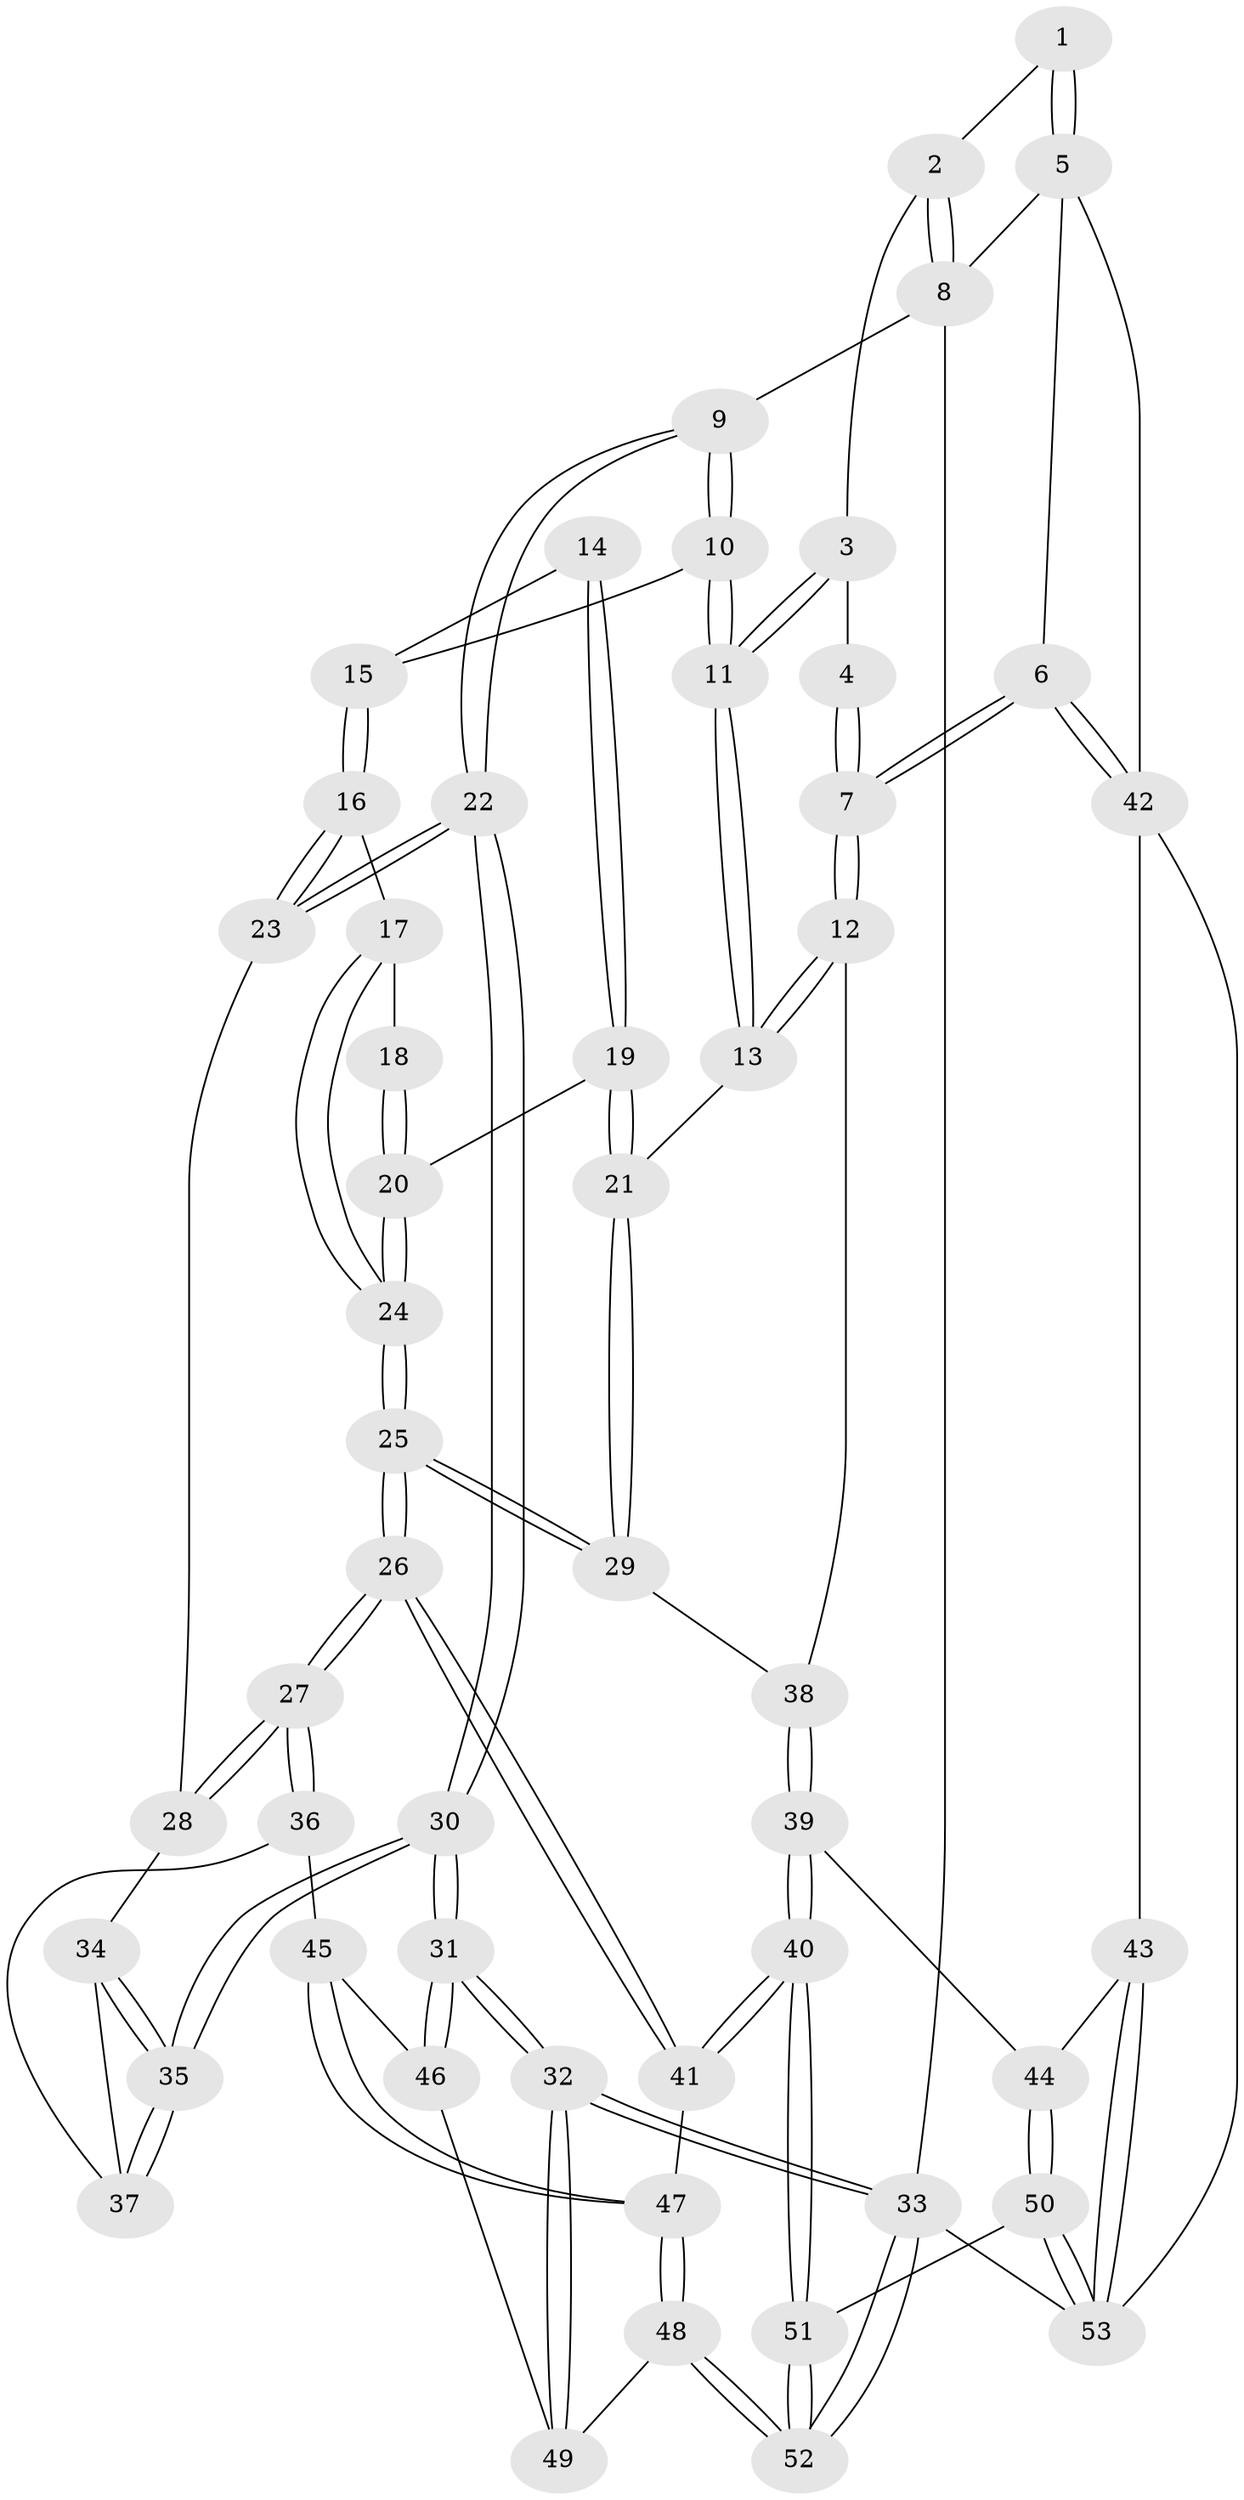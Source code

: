 // Generated by graph-tools (version 1.1) at 2025/27/03/15/25 16:27:57]
// undirected, 53 vertices, 129 edges
graph export_dot {
graph [start="1"]
  node [color=gray90,style=filled];
  1 [pos="+1+0"];
  2 [pos="+0.7759032331377357+0"];
  3 [pos="+0.692885308602418+0.12906328109024173"];
  4 [pos="+0.9087370641524878+0.28667277275645736"];
  5 [pos="+1+0"];
  6 [pos="+1+0.5621157764216564"];
  7 [pos="+1+0.5550628311887127"];
  8 [pos="+0+0"];
  9 [pos="+0+0"];
  10 [pos="+0.6619247339111901+0.16204885269826858"];
  11 [pos="+0.6815452848294021+0.15107588387911558"];
  12 [pos="+0.8877705073675695+0.5326085997828299"];
  13 [pos="+0.7888774973862317+0.46275057738194075"];
  14 [pos="+0.6116472576194454+0.23429548364352115"];
  15 [pos="+0.6481851977420867+0.16999540386595055"];
  16 [pos="+0.1792563422850216+0.23189169258571396"];
  17 [pos="+0.3759447193448661+0.3751640585259872"];
  18 [pos="+0.5336308069249227+0.30856085595906063"];
  19 [pos="+0.5655816729218509+0.43734286907331155"];
  20 [pos="+0.4963484159875816+0.44810102345195746"];
  21 [pos="+0.6707262540014796+0.48289559005160426"];
  22 [pos="+0+0.025613452334655736"];
  23 [pos="+0.14192515081152796+0.22139441822096903"];
  24 [pos="+0.4537497994970493+0.4638527822334051"];
  25 [pos="+0.4362419692414854+0.6657933737085647"];
  26 [pos="+0.4287191698349939+0.6784765958630212"];
  27 [pos="+0.4190944305751222+0.6758633755754891"];
  28 [pos="+0.2058328381426012+0.4520977944907041"];
  29 [pos="+0.56890324116257+0.6071674512180076"];
  30 [pos="+0+0.677643659639268"];
  31 [pos="+0+0.735845237125722"];
  32 [pos="+0+0.8266018699105205"];
  33 [pos="+0+1"];
  34 [pos="+0.18269778317179064+0.5624828366610655"];
  35 [pos="+0+0.670830274269116"];
  36 [pos="+0.2478213283896427+0.6869739072188095"];
  37 [pos="+0.20454367593948558+0.6471046461035658"];
  38 [pos="+0.732178501196694+0.6639987003864334"];
  39 [pos="+0.6743342180182375+0.7827722569480836"];
  40 [pos="+0.5180706001003341+0.838825301337806"];
  41 [pos="+0.4616302061447579+0.7844300417262131"];
  42 [pos="+1+0.7301939074181327"];
  43 [pos="+1+0.7665403124392662"];
  44 [pos="+0.8036561355392905+0.849627989560977"];
  45 [pos="+0.18627309830180605+0.7586272666538016"];
  46 [pos="+0.17793586749277013+0.7640618358087901"];
  47 [pos="+0.31998837522645623+0.8658260779574712"];
  48 [pos="+0.23705667566550412+0.9418166410262225"];
  49 [pos="+0.18557550552722366+0.8784973127411355"];
  50 [pos="+0.6943651850101864+1"];
  51 [pos="+0.579614162668685+1"];
  52 [pos="+0.16549628806838257+1"];
  53 [pos="+0.7325810910871762+1"];
  1 -- 2;
  1 -- 5;
  1 -- 5;
  2 -- 3;
  2 -- 8;
  2 -- 8;
  3 -- 4;
  3 -- 11;
  3 -- 11;
  4 -- 7;
  4 -- 7;
  5 -- 6;
  5 -- 8;
  5 -- 42;
  6 -- 7;
  6 -- 7;
  6 -- 42;
  6 -- 42;
  7 -- 12;
  7 -- 12;
  8 -- 9;
  8 -- 33;
  9 -- 10;
  9 -- 10;
  9 -- 22;
  9 -- 22;
  10 -- 11;
  10 -- 11;
  10 -- 15;
  11 -- 13;
  11 -- 13;
  12 -- 13;
  12 -- 13;
  12 -- 38;
  13 -- 21;
  14 -- 15;
  14 -- 19;
  14 -- 19;
  15 -- 16;
  15 -- 16;
  16 -- 17;
  16 -- 23;
  16 -- 23;
  17 -- 18;
  17 -- 24;
  17 -- 24;
  18 -- 20;
  18 -- 20;
  19 -- 20;
  19 -- 21;
  19 -- 21;
  20 -- 24;
  20 -- 24;
  21 -- 29;
  21 -- 29;
  22 -- 23;
  22 -- 23;
  22 -- 30;
  22 -- 30;
  23 -- 28;
  24 -- 25;
  24 -- 25;
  25 -- 26;
  25 -- 26;
  25 -- 29;
  25 -- 29;
  26 -- 27;
  26 -- 27;
  26 -- 41;
  26 -- 41;
  27 -- 28;
  27 -- 28;
  27 -- 36;
  27 -- 36;
  28 -- 34;
  29 -- 38;
  30 -- 31;
  30 -- 31;
  30 -- 35;
  30 -- 35;
  31 -- 32;
  31 -- 32;
  31 -- 46;
  31 -- 46;
  32 -- 33;
  32 -- 33;
  32 -- 49;
  32 -- 49;
  33 -- 52;
  33 -- 52;
  33 -- 53;
  34 -- 35;
  34 -- 35;
  34 -- 37;
  35 -- 37;
  35 -- 37;
  36 -- 37;
  36 -- 45;
  38 -- 39;
  38 -- 39;
  39 -- 40;
  39 -- 40;
  39 -- 44;
  40 -- 41;
  40 -- 41;
  40 -- 51;
  40 -- 51;
  41 -- 47;
  42 -- 43;
  42 -- 53;
  43 -- 44;
  43 -- 53;
  43 -- 53;
  44 -- 50;
  44 -- 50;
  45 -- 46;
  45 -- 47;
  45 -- 47;
  46 -- 49;
  47 -- 48;
  47 -- 48;
  48 -- 49;
  48 -- 52;
  48 -- 52;
  50 -- 51;
  50 -- 53;
  50 -- 53;
  51 -- 52;
  51 -- 52;
}
